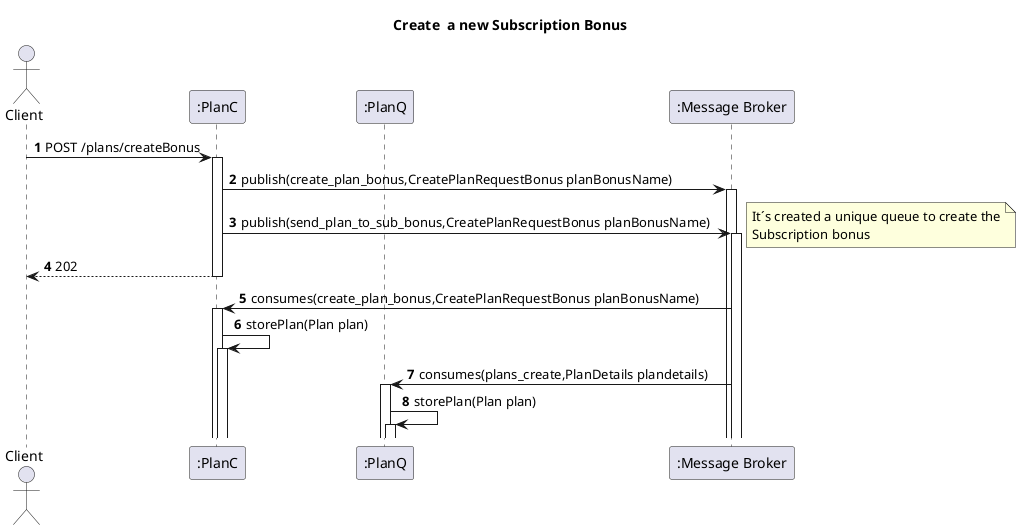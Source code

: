 @startuml
'https://plantuml.com/sequence-diagram
autoactivate on
autonumber
title  Create  a new Subscription Bonus

autonumber

actor "Client" as Ac
participant ":PlanC" as Auth
participant ":PlanQ" as Serv


participant ":Message Broker" as Broker


Ac->Auth:POST /plans/createBonus
Auth->Broker: publish(create_plan_bonus,CreatePlanRequestBonus planBonusName)
Auth->Broker: publish(send_plan_to_sub_bonus,CreatePlanRequestBonus planBonusName)
note right
It´s created a unique queue to create the
Subscription bonus
end note
Auth-->Ac:202
Broker->Auth:consumes(create_plan_bonus,CreatePlanRequestBonus planBonusName)
Auth->Auth:storePlan(Plan plan)

Broker->Serv:consumes(plans_create,PlanDetails plandetails)

Serv->Serv:storePlan(Plan plan)














@enduml
